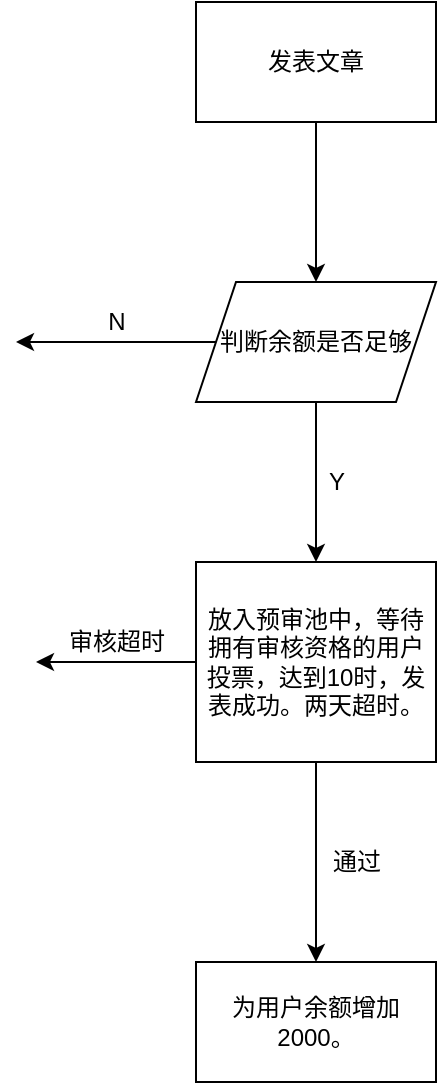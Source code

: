 <mxfile version="13.10.0" type="embed">
    <diagram id="2nnJqnq5dKLFqkKSydDq" name="发布">
        <mxGraphModel dx="1374" dy="828" grid="1" gridSize="10" guides="1" tooltips="1" connect="1" arrows="1" fold="1" page="1" pageScale="1" pageWidth="827" pageHeight="1169" math="0" shadow="0">
            <root>
                <mxCell id="0"/>
                <mxCell id="1" parent="0"/>
                <mxCell id="6" value="" style="edgeStyle=orthogonalEdgeStyle;rounded=0;orthogonalLoop=1;jettySize=auto;html=1;" parent="1" source="2" target="5" edge="1">
                    <mxGeometry relative="1" as="geometry"/>
                </mxCell>
                <mxCell id="2" value="发表文章" style="whiteSpace=wrap;html=1;" parent="1" vertex="1">
                    <mxGeometry x="380" y="20" width="120" height="60" as="geometry"/>
                </mxCell>
                <mxCell id="8" value="" style="edgeStyle=orthogonalEdgeStyle;rounded=0;orthogonalLoop=1;jettySize=auto;html=1;" parent="1" source="5" target="7" edge="1">
                    <mxGeometry relative="1" as="geometry"/>
                </mxCell>
                <mxCell id="11" value="" style="edgeStyle=orthogonalEdgeStyle;rounded=0;orthogonalLoop=1;jettySize=auto;html=1;" parent="1" source="5" edge="1">
                    <mxGeometry relative="1" as="geometry">
                        <mxPoint x="290" y="190" as="targetPoint"/>
                    </mxGeometry>
                </mxCell>
                <mxCell id="5" value="判断余额是否足够" style="shape=parallelogram;perimeter=parallelogramPerimeter;whiteSpace=wrap;html=1;fixedSize=1;" parent="1" vertex="1">
                    <mxGeometry x="380" y="160" width="120" height="60" as="geometry"/>
                </mxCell>
                <mxCell id="15" value="" style="edgeStyle=orthogonalEdgeStyle;rounded=0;orthogonalLoop=1;jettySize=auto;html=1;" parent="1" source="7" edge="1">
                    <mxGeometry relative="1" as="geometry">
                        <mxPoint x="300" y="350" as="targetPoint"/>
                    </mxGeometry>
                </mxCell>
                <mxCell id="18" value="" style="edgeStyle=orthogonalEdgeStyle;rounded=0;orthogonalLoop=1;jettySize=auto;html=1;" parent="1" source="7" target="17" edge="1">
                    <mxGeometry relative="1" as="geometry"/>
                </mxCell>
                <mxCell id="7" value="放入预审池中，等待拥有审核资格的用户投票，达到10时，发表成功。两天超时。" style="whiteSpace=wrap;html=1;" parent="1" vertex="1">
                    <mxGeometry x="380" y="300" width="120" height="100" as="geometry"/>
                </mxCell>
                <mxCell id="9" value="Y" style="text;html=1;align=center;verticalAlign=middle;resizable=0;points=[];autosize=1;" parent="1" vertex="1">
                    <mxGeometry x="440" y="250" width="20" height="20" as="geometry"/>
                </mxCell>
                <mxCell id="12" value="N" style="text;html=1;align=center;verticalAlign=middle;resizable=0;points=[];autosize=1;" parent="1" vertex="1">
                    <mxGeometry x="330" y="170" width="20" height="20" as="geometry"/>
                </mxCell>
                <mxCell id="16" value="审核超时" style="text;html=1;align=center;verticalAlign=middle;resizable=0;points=[];autosize=1;" parent="1" vertex="1">
                    <mxGeometry x="310" y="330" width="60" height="20" as="geometry"/>
                </mxCell>
                <mxCell id="17" value="为用户余额增加2000。" style="whiteSpace=wrap;html=1;" parent="1" vertex="1">
                    <mxGeometry x="380" y="500" width="120" height="60" as="geometry"/>
                </mxCell>
                <mxCell id="19" value="通过" style="text;html=1;align=center;verticalAlign=middle;resizable=0;points=[];autosize=1;" parent="1" vertex="1">
                    <mxGeometry x="440" y="440" width="40" height="20" as="geometry"/>
                </mxCell>
            </root>
        </mxGraphModel>
    </diagram>
</mxfile>
